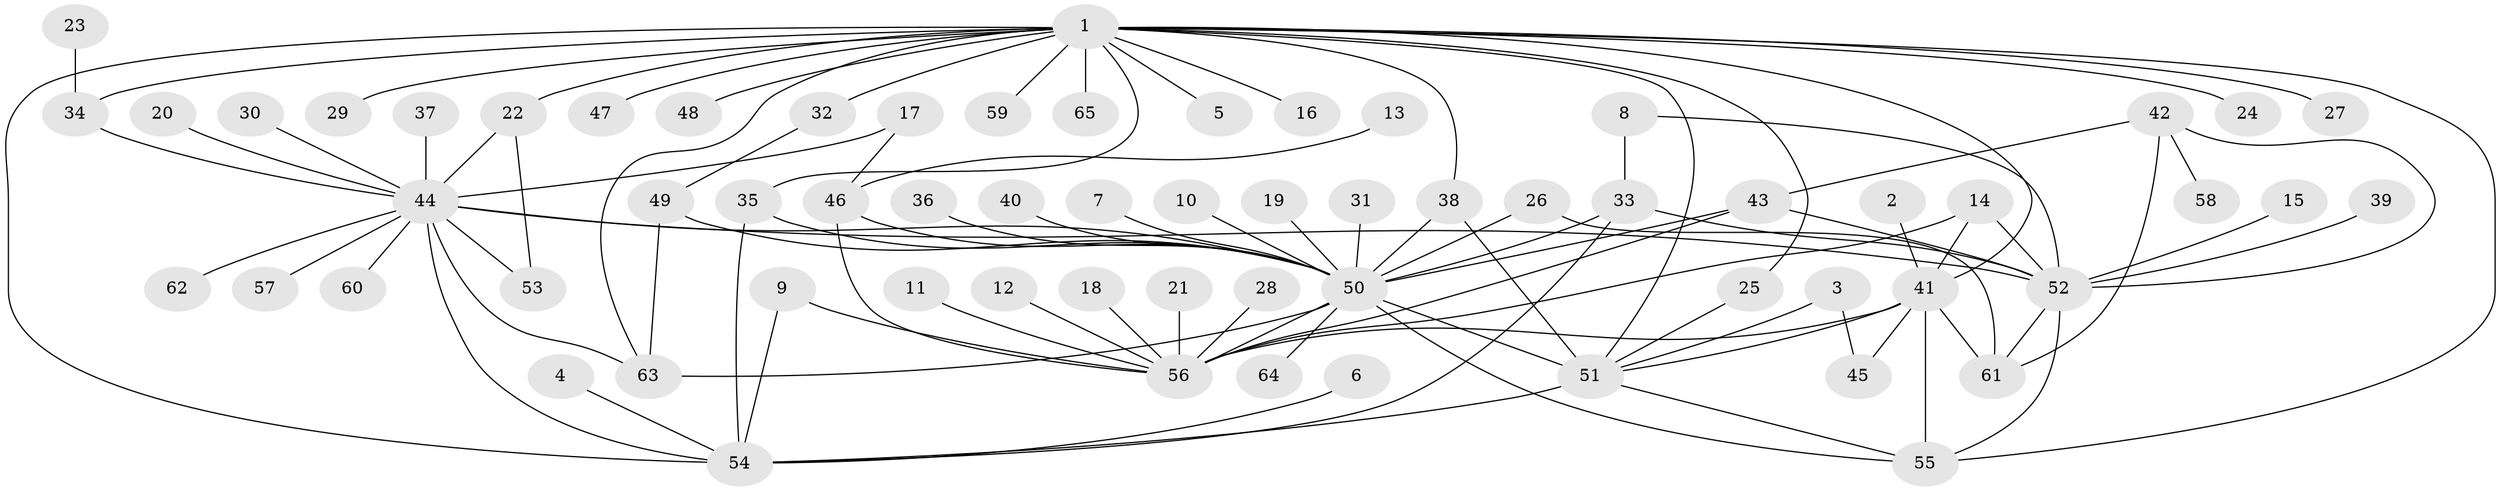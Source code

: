 // original degree distribution, {12: 0.007936507936507936, 13: 0.007936507936507936, 9: 0.015873015873015872, 1: 0.4523809523809524, 10: 0.007936507936507936, 8: 0.007936507936507936, 7: 0.007936507936507936, 16: 0.007936507936507936, 3: 0.15079365079365079, 2: 0.2222222222222222, 19: 0.007936507936507936, 5: 0.015873015873015872, 6: 0.023809523809523808, 11: 0.007936507936507936, 4: 0.05555555555555555}
// Generated by graph-tools (version 1.1) at 2025/26/03/09/25 03:26:03]
// undirected, 65 vertices, 99 edges
graph export_dot {
graph [start="1"]
  node [color=gray90,style=filled];
  1;
  2;
  3;
  4;
  5;
  6;
  7;
  8;
  9;
  10;
  11;
  12;
  13;
  14;
  15;
  16;
  17;
  18;
  19;
  20;
  21;
  22;
  23;
  24;
  25;
  26;
  27;
  28;
  29;
  30;
  31;
  32;
  33;
  34;
  35;
  36;
  37;
  38;
  39;
  40;
  41;
  42;
  43;
  44;
  45;
  46;
  47;
  48;
  49;
  50;
  51;
  52;
  53;
  54;
  55;
  56;
  57;
  58;
  59;
  60;
  61;
  62;
  63;
  64;
  65;
  1 -- 5 [weight=1.0];
  1 -- 16 [weight=1.0];
  1 -- 22 [weight=1.0];
  1 -- 24 [weight=1.0];
  1 -- 25 [weight=1.0];
  1 -- 27 [weight=1.0];
  1 -- 29 [weight=1.0];
  1 -- 32 [weight=1.0];
  1 -- 34 [weight=2.0];
  1 -- 35 [weight=1.0];
  1 -- 38 [weight=1.0];
  1 -- 41 [weight=1.0];
  1 -- 47 [weight=1.0];
  1 -- 48 [weight=1.0];
  1 -- 51 [weight=1.0];
  1 -- 54 [weight=1.0];
  1 -- 55 [weight=1.0];
  1 -- 59 [weight=1.0];
  1 -- 63 [weight=1.0];
  1 -- 65 [weight=1.0];
  2 -- 41 [weight=1.0];
  3 -- 45 [weight=1.0];
  3 -- 51 [weight=1.0];
  4 -- 54 [weight=1.0];
  6 -- 54 [weight=1.0];
  7 -- 50 [weight=1.0];
  8 -- 33 [weight=1.0];
  8 -- 52 [weight=1.0];
  9 -- 54 [weight=1.0];
  9 -- 56 [weight=1.0];
  10 -- 50 [weight=1.0];
  11 -- 56 [weight=1.0];
  12 -- 56 [weight=1.0];
  13 -- 46 [weight=1.0];
  14 -- 41 [weight=1.0];
  14 -- 52 [weight=1.0];
  14 -- 56 [weight=1.0];
  15 -- 52 [weight=1.0];
  17 -- 44 [weight=1.0];
  17 -- 46 [weight=1.0];
  18 -- 56 [weight=1.0];
  19 -- 50 [weight=1.0];
  20 -- 44 [weight=1.0];
  21 -- 56 [weight=1.0];
  22 -- 44 [weight=1.0];
  22 -- 53 [weight=1.0];
  23 -- 34 [weight=1.0];
  25 -- 51 [weight=1.0];
  26 -- 50 [weight=1.0];
  26 -- 61 [weight=1.0];
  28 -- 56 [weight=1.0];
  30 -- 44 [weight=1.0];
  31 -- 50 [weight=1.0];
  32 -- 49 [weight=1.0];
  33 -- 50 [weight=1.0];
  33 -- 52 [weight=1.0];
  33 -- 54 [weight=1.0];
  34 -- 44 [weight=1.0];
  35 -- 50 [weight=1.0];
  35 -- 54 [weight=1.0];
  36 -- 50 [weight=1.0];
  37 -- 44 [weight=1.0];
  38 -- 50 [weight=2.0];
  38 -- 51 [weight=1.0];
  39 -- 52 [weight=1.0];
  40 -- 50 [weight=1.0];
  41 -- 45 [weight=2.0];
  41 -- 51 [weight=1.0];
  41 -- 55 [weight=1.0];
  41 -- 56 [weight=1.0];
  41 -- 61 [weight=1.0];
  42 -- 43 [weight=1.0];
  42 -- 52 [weight=2.0];
  42 -- 58 [weight=1.0];
  42 -- 61 [weight=1.0];
  43 -- 50 [weight=1.0];
  43 -- 52 [weight=1.0];
  43 -- 56 [weight=1.0];
  44 -- 50 [weight=2.0];
  44 -- 52 [weight=1.0];
  44 -- 53 [weight=1.0];
  44 -- 54 [weight=1.0];
  44 -- 57 [weight=1.0];
  44 -- 60 [weight=1.0];
  44 -- 62 [weight=1.0];
  44 -- 63 [weight=1.0];
  46 -- 50 [weight=2.0];
  46 -- 56 [weight=1.0];
  49 -- 50 [weight=1.0];
  49 -- 63 [weight=1.0];
  50 -- 51 [weight=2.0];
  50 -- 55 [weight=1.0];
  50 -- 56 [weight=1.0];
  50 -- 63 [weight=1.0];
  50 -- 64 [weight=1.0];
  51 -- 54 [weight=1.0];
  51 -- 55 [weight=1.0];
  52 -- 55 [weight=1.0];
  52 -- 61 [weight=2.0];
}
